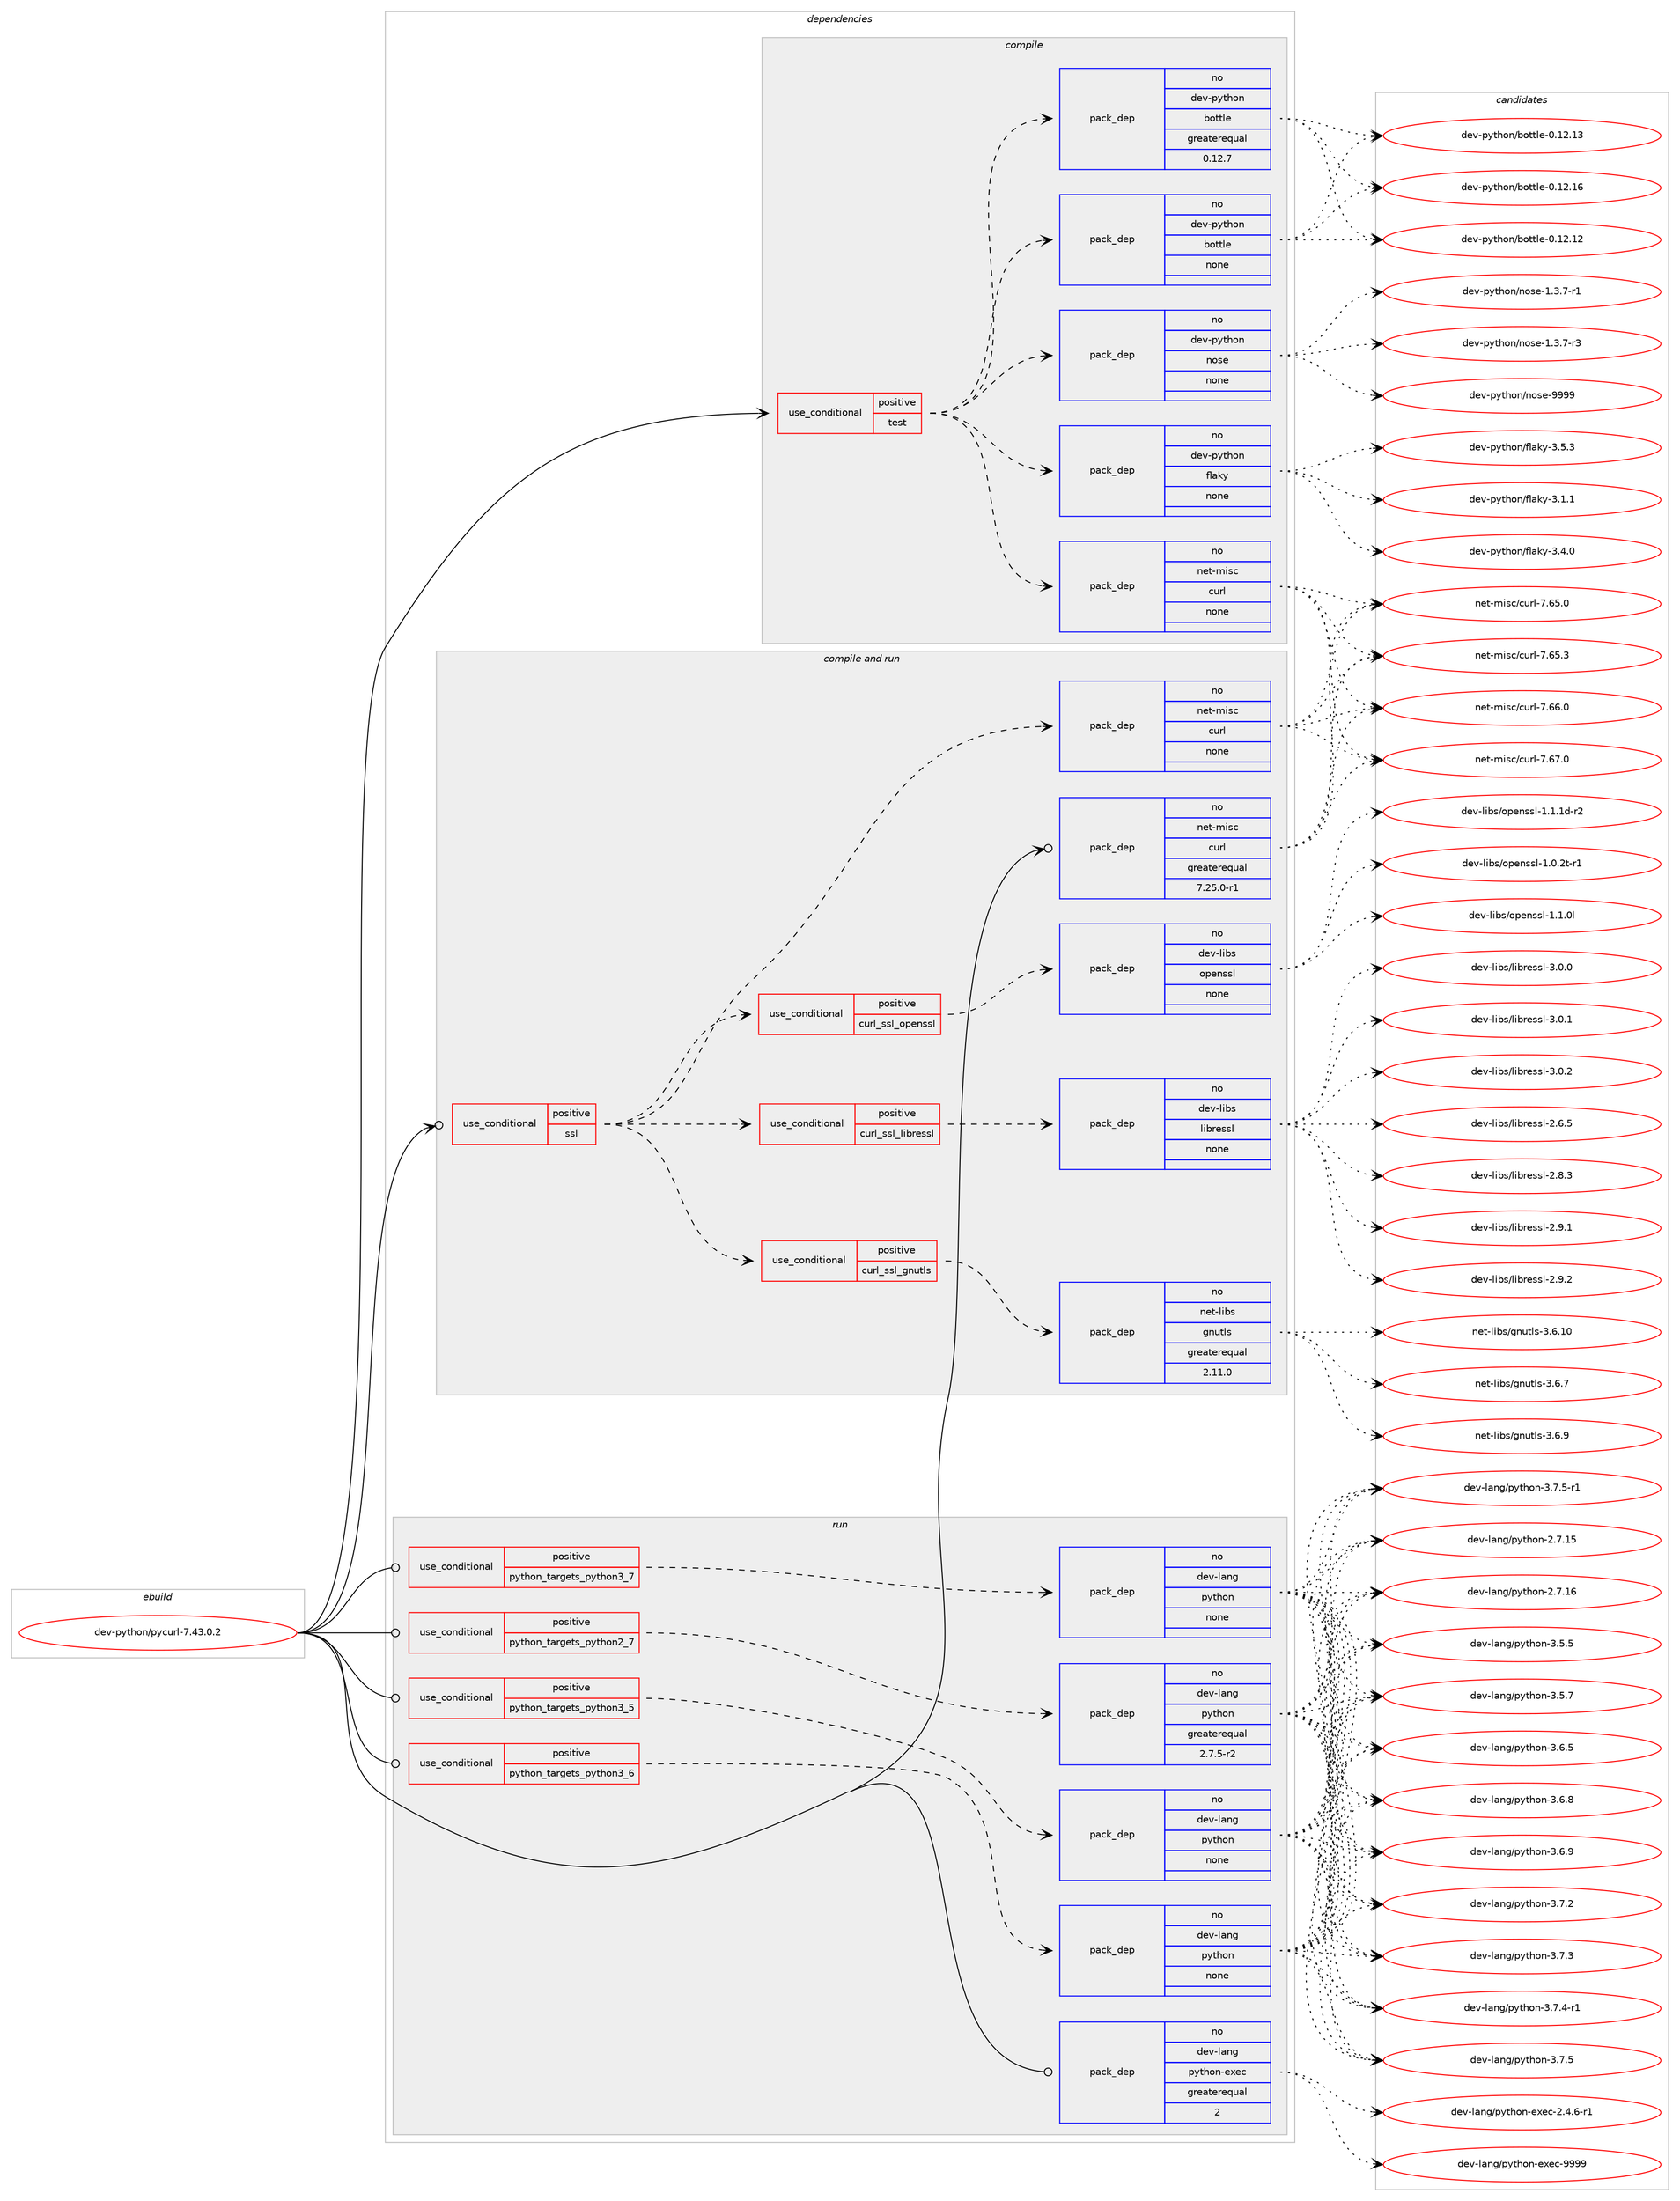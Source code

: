 digraph prolog {

# *************
# Graph options
# *************

newrank=true;
concentrate=true;
compound=true;
graph [rankdir=LR,fontname=Helvetica,fontsize=10,ranksep=1.5];#, ranksep=2.5, nodesep=0.2];
edge  [arrowhead=vee];
node  [fontname=Helvetica,fontsize=10];

# **********
# The ebuild
# **********

subgraph cluster_leftcol {
color=gray;
rank=same;
label=<<i>ebuild</i>>;
id [label="dev-python/pycurl-7.43.0.2", color=red, width=4, href="../dev-python/pycurl-7.43.0.2.svg"];
}

# ****************
# The dependencies
# ****************

subgraph cluster_midcol {
color=gray;
label=<<i>dependencies</i>>;
subgraph cluster_compile {
fillcolor="#eeeeee";
style=filled;
label=<<i>compile</i>>;
subgraph cond145629 {
dependency625164 [label=<<TABLE BORDER="0" CELLBORDER="1" CELLSPACING="0" CELLPADDING="4"><TR><TD ROWSPAN="3" CELLPADDING="10">use_conditional</TD></TR><TR><TD>positive</TD></TR><TR><TD>test</TD></TR></TABLE>>, shape=none, color=red];
subgraph pack467691 {
dependency625165 [label=<<TABLE BORDER="0" CELLBORDER="1" CELLSPACING="0" CELLPADDING="4" WIDTH="220"><TR><TD ROWSPAN="6" CELLPADDING="30">pack_dep</TD></TR><TR><TD WIDTH="110">no</TD></TR><TR><TD>dev-python</TD></TR><TR><TD>bottle</TD></TR><TR><TD>none</TD></TR><TR><TD></TD></TR></TABLE>>, shape=none, color=blue];
}
dependency625164:e -> dependency625165:w [weight=20,style="dashed",arrowhead="vee"];
subgraph pack467692 {
dependency625166 [label=<<TABLE BORDER="0" CELLBORDER="1" CELLSPACING="0" CELLPADDING="4" WIDTH="220"><TR><TD ROWSPAN="6" CELLPADDING="30">pack_dep</TD></TR><TR><TD WIDTH="110">no</TD></TR><TR><TD>dev-python</TD></TR><TR><TD>flaky</TD></TR><TR><TD>none</TD></TR><TR><TD></TD></TR></TABLE>>, shape=none, color=blue];
}
dependency625164:e -> dependency625166:w [weight=20,style="dashed",arrowhead="vee"];
subgraph pack467693 {
dependency625167 [label=<<TABLE BORDER="0" CELLBORDER="1" CELLSPACING="0" CELLPADDING="4" WIDTH="220"><TR><TD ROWSPAN="6" CELLPADDING="30">pack_dep</TD></TR><TR><TD WIDTH="110">no</TD></TR><TR><TD>dev-python</TD></TR><TR><TD>nose</TD></TR><TR><TD>none</TD></TR><TR><TD></TD></TR></TABLE>>, shape=none, color=blue];
}
dependency625164:e -> dependency625167:w [weight=20,style="dashed",arrowhead="vee"];
subgraph pack467694 {
dependency625168 [label=<<TABLE BORDER="0" CELLBORDER="1" CELLSPACING="0" CELLPADDING="4" WIDTH="220"><TR><TD ROWSPAN="6" CELLPADDING="30">pack_dep</TD></TR><TR><TD WIDTH="110">no</TD></TR><TR><TD>net-misc</TD></TR><TR><TD>curl</TD></TR><TR><TD>none</TD></TR><TR><TD></TD></TR></TABLE>>, shape=none, color=blue];
}
dependency625164:e -> dependency625168:w [weight=20,style="dashed",arrowhead="vee"];
subgraph pack467695 {
dependency625169 [label=<<TABLE BORDER="0" CELLBORDER="1" CELLSPACING="0" CELLPADDING="4" WIDTH="220"><TR><TD ROWSPAN="6" CELLPADDING="30">pack_dep</TD></TR><TR><TD WIDTH="110">no</TD></TR><TR><TD>dev-python</TD></TR><TR><TD>bottle</TD></TR><TR><TD>greaterequal</TD></TR><TR><TD>0.12.7</TD></TR></TABLE>>, shape=none, color=blue];
}
dependency625164:e -> dependency625169:w [weight=20,style="dashed",arrowhead="vee"];
}
id:e -> dependency625164:w [weight=20,style="solid",arrowhead="vee"];
}
subgraph cluster_compileandrun {
fillcolor="#eeeeee";
style=filled;
label=<<i>compile and run</i>>;
subgraph cond145630 {
dependency625170 [label=<<TABLE BORDER="0" CELLBORDER="1" CELLSPACING="0" CELLPADDING="4"><TR><TD ROWSPAN="3" CELLPADDING="10">use_conditional</TD></TR><TR><TD>positive</TD></TR><TR><TD>ssl</TD></TR></TABLE>>, shape=none, color=red];
subgraph pack467696 {
dependency625171 [label=<<TABLE BORDER="0" CELLBORDER="1" CELLSPACING="0" CELLPADDING="4" WIDTH="220"><TR><TD ROWSPAN="6" CELLPADDING="30">pack_dep</TD></TR><TR><TD WIDTH="110">no</TD></TR><TR><TD>net-misc</TD></TR><TR><TD>curl</TD></TR><TR><TD>none</TD></TR><TR><TD></TD></TR></TABLE>>, shape=none, color=blue];
}
dependency625170:e -> dependency625171:w [weight=20,style="dashed",arrowhead="vee"];
subgraph cond145631 {
dependency625172 [label=<<TABLE BORDER="0" CELLBORDER="1" CELLSPACING="0" CELLPADDING="4"><TR><TD ROWSPAN="3" CELLPADDING="10">use_conditional</TD></TR><TR><TD>positive</TD></TR><TR><TD>curl_ssl_gnutls</TD></TR></TABLE>>, shape=none, color=red];
subgraph pack467697 {
dependency625173 [label=<<TABLE BORDER="0" CELLBORDER="1" CELLSPACING="0" CELLPADDING="4" WIDTH="220"><TR><TD ROWSPAN="6" CELLPADDING="30">pack_dep</TD></TR><TR><TD WIDTH="110">no</TD></TR><TR><TD>net-libs</TD></TR><TR><TD>gnutls</TD></TR><TR><TD>greaterequal</TD></TR><TR><TD>2.11.0</TD></TR></TABLE>>, shape=none, color=blue];
}
dependency625172:e -> dependency625173:w [weight=20,style="dashed",arrowhead="vee"];
}
dependency625170:e -> dependency625172:w [weight=20,style="dashed",arrowhead="vee"];
subgraph cond145632 {
dependency625174 [label=<<TABLE BORDER="0" CELLBORDER="1" CELLSPACING="0" CELLPADDING="4"><TR><TD ROWSPAN="3" CELLPADDING="10">use_conditional</TD></TR><TR><TD>positive</TD></TR><TR><TD>curl_ssl_libressl</TD></TR></TABLE>>, shape=none, color=red];
subgraph pack467698 {
dependency625175 [label=<<TABLE BORDER="0" CELLBORDER="1" CELLSPACING="0" CELLPADDING="4" WIDTH="220"><TR><TD ROWSPAN="6" CELLPADDING="30">pack_dep</TD></TR><TR><TD WIDTH="110">no</TD></TR><TR><TD>dev-libs</TD></TR><TR><TD>libressl</TD></TR><TR><TD>none</TD></TR><TR><TD></TD></TR></TABLE>>, shape=none, color=blue];
}
dependency625174:e -> dependency625175:w [weight=20,style="dashed",arrowhead="vee"];
}
dependency625170:e -> dependency625174:w [weight=20,style="dashed",arrowhead="vee"];
subgraph cond145633 {
dependency625176 [label=<<TABLE BORDER="0" CELLBORDER="1" CELLSPACING="0" CELLPADDING="4"><TR><TD ROWSPAN="3" CELLPADDING="10">use_conditional</TD></TR><TR><TD>positive</TD></TR><TR><TD>curl_ssl_openssl</TD></TR></TABLE>>, shape=none, color=red];
subgraph pack467699 {
dependency625177 [label=<<TABLE BORDER="0" CELLBORDER="1" CELLSPACING="0" CELLPADDING="4" WIDTH="220"><TR><TD ROWSPAN="6" CELLPADDING="30">pack_dep</TD></TR><TR><TD WIDTH="110">no</TD></TR><TR><TD>dev-libs</TD></TR><TR><TD>openssl</TD></TR><TR><TD>none</TD></TR><TR><TD></TD></TR></TABLE>>, shape=none, color=blue];
}
dependency625176:e -> dependency625177:w [weight=20,style="dashed",arrowhead="vee"];
}
dependency625170:e -> dependency625176:w [weight=20,style="dashed",arrowhead="vee"];
}
id:e -> dependency625170:w [weight=20,style="solid",arrowhead="odotvee"];
subgraph pack467700 {
dependency625178 [label=<<TABLE BORDER="0" CELLBORDER="1" CELLSPACING="0" CELLPADDING="4" WIDTH="220"><TR><TD ROWSPAN="6" CELLPADDING="30">pack_dep</TD></TR><TR><TD WIDTH="110">no</TD></TR><TR><TD>net-misc</TD></TR><TR><TD>curl</TD></TR><TR><TD>greaterequal</TD></TR><TR><TD>7.25.0-r1</TD></TR></TABLE>>, shape=none, color=blue];
}
id:e -> dependency625178:w [weight=20,style="solid",arrowhead="odotvee"];
}
subgraph cluster_run {
fillcolor="#eeeeee";
style=filled;
label=<<i>run</i>>;
subgraph cond145634 {
dependency625179 [label=<<TABLE BORDER="0" CELLBORDER="1" CELLSPACING="0" CELLPADDING="4"><TR><TD ROWSPAN="3" CELLPADDING="10">use_conditional</TD></TR><TR><TD>positive</TD></TR><TR><TD>python_targets_python2_7</TD></TR></TABLE>>, shape=none, color=red];
subgraph pack467701 {
dependency625180 [label=<<TABLE BORDER="0" CELLBORDER="1" CELLSPACING="0" CELLPADDING="4" WIDTH="220"><TR><TD ROWSPAN="6" CELLPADDING="30">pack_dep</TD></TR><TR><TD WIDTH="110">no</TD></TR><TR><TD>dev-lang</TD></TR><TR><TD>python</TD></TR><TR><TD>greaterequal</TD></TR><TR><TD>2.7.5-r2</TD></TR></TABLE>>, shape=none, color=blue];
}
dependency625179:e -> dependency625180:w [weight=20,style="dashed",arrowhead="vee"];
}
id:e -> dependency625179:w [weight=20,style="solid",arrowhead="odot"];
subgraph cond145635 {
dependency625181 [label=<<TABLE BORDER="0" CELLBORDER="1" CELLSPACING="0" CELLPADDING="4"><TR><TD ROWSPAN="3" CELLPADDING="10">use_conditional</TD></TR><TR><TD>positive</TD></TR><TR><TD>python_targets_python3_5</TD></TR></TABLE>>, shape=none, color=red];
subgraph pack467702 {
dependency625182 [label=<<TABLE BORDER="0" CELLBORDER="1" CELLSPACING="0" CELLPADDING="4" WIDTH="220"><TR><TD ROWSPAN="6" CELLPADDING="30">pack_dep</TD></TR><TR><TD WIDTH="110">no</TD></TR><TR><TD>dev-lang</TD></TR><TR><TD>python</TD></TR><TR><TD>none</TD></TR><TR><TD></TD></TR></TABLE>>, shape=none, color=blue];
}
dependency625181:e -> dependency625182:w [weight=20,style="dashed",arrowhead="vee"];
}
id:e -> dependency625181:w [weight=20,style="solid",arrowhead="odot"];
subgraph cond145636 {
dependency625183 [label=<<TABLE BORDER="0" CELLBORDER="1" CELLSPACING="0" CELLPADDING="4"><TR><TD ROWSPAN="3" CELLPADDING="10">use_conditional</TD></TR><TR><TD>positive</TD></TR><TR><TD>python_targets_python3_6</TD></TR></TABLE>>, shape=none, color=red];
subgraph pack467703 {
dependency625184 [label=<<TABLE BORDER="0" CELLBORDER="1" CELLSPACING="0" CELLPADDING="4" WIDTH="220"><TR><TD ROWSPAN="6" CELLPADDING="30">pack_dep</TD></TR><TR><TD WIDTH="110">no</TD></TR><TR><TD>dev-lang</TD></TR><TR><TD>python</TD></TR><TR><TD>none</TD></TR><TR><TD></TD></TR></TABLE>>, shape=none, color=blue];
}
dependency625183:e -> dependency625184:w [weight=20,style="dashed",arrowhead="vee"];
}
id:e -> dependency625183:w [weight=20,style="solid",arrowhead="odot"];
subgraph cond145637 {
dependency625185 [label=<<TABLE BORDER="0" CELLBORDER="1" CELLSPACING="0" CELLPADDING="4"><TR><TD ROWSPAN="3" CELLPADDING="10">use_conditional</TD></TR><TR><TD>positive</TD></TR><TR><TD>python_targets_python3_7</TD></TR></TABLE>>, shape=none, color=red];
subgraph pack467704 {
dependency625186 [label=<<TABLE BORDER="0" CELLBORDER="1" CELLSPACING="0" CELLPADDING="4" WIDTH="220"><TR><TD ROWSPAN="6" CELLPADDING="30">pack_dep</TD></TR><TR><TD WIDTH="110">no</TD></TR><TR><TD>dev-lang</TD></TR><TR><TD>python</TD></TR><TR><TD>none</TD></TR><TR><TD></TD></TR></TABLE>>, shape=none, color=blue];
}
dependency625185:e -> dependency625186:w [weight=20,style="dashed",arrowhead="vee"];
}
id:e -> dependency625185:w [weight=20,style="solid",arrowhead="odot"];
subgraph pack467705 {
dependency625187 [label=<<TABLE BORDER="0" CELLBORDER="1" CELLSPACING="0" CELLPADDING="4" WIDTH="220"><TR><TD ROWSPAN="6" CELLPADDING="30">pack_dep</TD></TR><TR><TD WIDTH="110">no</TD></TR><TR><TD>dev-lang</TD></TR><TR><TD>python-exec</TD></TR><TR><TD>greaterequal</TD></TR><TR><TD>2</TD></TR></TABLE>>, shape=none, color=blue];
}
id:e -> dependency625187:w [weight=20,style="solid",arrowhead="odot"];
}
}

# **************
# The candidates
# **************

subgraph cluster_choices {
rank=same;
color=gray;
label=<<i>candidates</i>>;

subgraph choice467691 {
color=black;
nodesep=1;
choice1001011184511212111610411111047981111161161081014548464950464950 [label="dev-python/bottle-0.12.12", color=red, width=4,href="../dev-python/bottle-0.12.12.svg"];
choice1001011184511212111610411111047981111161161081014548464950464951 [label="dev-python/bottle-0.12.13", color=red, width=4,href="../dev-python/bottle-0.12.13.svg"];
choice1001011184511212111610411111047981111161161081014548464950464954 [label="dev-python/bottle-0.12.16", color=red, width=4,href="../dev-python/bottle-0.12.16.svg"];
dependency625165:e -> choice1001011184511212111610411111047981111161161081014548464950464950:w [style=dotted,weight="100"];
dependency625165:e -> choice1001011184511212111610411111047981111161161081014548464950464951:w [style=dotted,weight="100"];
dependency625165:e -> choice1001011184511212111610411111047981111161161081014548464950464954:w [style=dotted,weight="100"];
}
subgraph choice467692 {
color=black;
nodesep=1;
choice100101118451121211161041111104710210897107121455146494649 [label="dev-python/flaky-3.1.1", color=red, width=4,href="../dev-python/flaky-3.1.1.svg"];
choice100101118451121211161041111104710210897107121455146524648 [label="dev-python/flaky-3.4.0", color=red, width=4,href="../dev-python/flaky-3.4.0.svg"];
choice100101118451121211161041111104710210897107121455146534651 [label="dev-python/flaky-3.5.3", color=red, width=4,href="../dev-python/flaky-3.5.3.svg"];
dependency625166:e -> choice100101118451121211161041111104710210897107121455146494649:w [style=dotted,weight="100"];
dependency625166:e -> choice100101118451121211161041111104710210897107121455146524648:w [style=dotted,weight="100"];
dependency625166:e -> choice100101118451121211161041111104710210897107121455146534651:w [style=dotted,weight="100"];
}
subgraph choice467693 {
color=black;
nodesep=1;
choice10010111845112121116104111110471101111151014549465146554511449 [label="dev-python/nose-1.3.7-r1", color=red, width=4,href="../dev-python/nose-1.3.7-r1.svg"];
choice10010111845112121116104111110471101111151014549465146554511451 [label="dev-python/nose-1.3.7-r3", color=red, width=4,href="../dev-python/nose-1.3.7-r3.svg"];
choice10010111845112121116104111110471101111151014557575757 [label="dev-python/nose-9999", color=red, width=4,href="../dev-python/nose-9999.svg"];
dependency625167:e -> choice10010111845112121116104111110471101111151014549465146554511449:w [style=dotted,weight="100"];
dependency625167:e -> choice10010111845112121116104111110471101111151014549465146554511451:w [style=dotted,weight="100"];
dependency625167:e -> choice10010111845112121116104111110471101111151014557575757:w [style=dotted,weight="100"];
}
subgraph choice467694 {
color=black;
nodesep=1;
choice1101011164510910511599479911711410845554654534648 [label="net-misc/curl-7.65.0", color=red, width=4,href="../net-misc/curl-7.65.0.svg"];
choice1101011164510910511599479911711410845554654534651 [label="net-misc/curl-7.65.3", color=red, width=4,href="../net-misc/curl-7.65.3.svg"];
choice1101011164510910511599479911711410845554654544648 [label="net-misc/curl-7.66.0", color=red, width=4,href="../net-misc/curl-7.66.0.svg"];
choice1101011164510910511599479911711410845554654554648 [label="net-misc/curl-7.67.0", color=red, width=4,href="../net-misc/curl-7.67.0.svg"];
dependency625168:e -> choice1101011164510910511599479911711410845554654534648:w [style=dotted,weight="100"];
dependency625168:e -> choice1101011164510910511599479911711410845554654534651:w [style=dotted,weight="100"];
dependency625168:e -> choice1101011164510910511599479911711410845554654544648:w [style=dotted,weight="100"];
dependency625168:e -> choice1101011164510910511599479911711410845554654554648:w [style=dotted,weight="100"];
}
subgraph choice467695 {
color=black;
nodesep=1;
choice1001011184511212111610411111047981111161161081014548464950464950 [label="dev-python/bottle-0.12.12", color=red, width=4,href="../dev-python/bottle-0.12.12.svg"];
choice1001011184511212111610411111047981111161161081014548464950464951 [label="dev-python/bottle-0.12.13", color=red, width=4,href="../dev-python/bottle-0.12.13.svg"];
choice1001011184511212111610411111047981111161161081014548464950464954 [label="dev-python/bottle-0.12.16", color=red, width=4,href="../dev-python/bottle-0.12.16.svg"];
dependency625169:e -> choice1001011184511212111610411111047981111161161081014548464950464950:w [style=dotted,weight="100"];
dependency625169:e -> choice1001011184511212111610411111047981111161161081014548464950464951:w [style=dotted,weight="100"];
dependency625169:e -> choice1001011184511212111610411111047981111161161081014548464950464954:w [style=dotted,weight="100"];
}
subgraph choice467696 {
color=black;
nodesep=1;
choice1101011164510910511599479911711410845554654534648 [label="net-misc/curl-7.65.0", color=red, width=4,href="../net-misc/curl-7.65.0.svg"];
choice1101011164510910511599479911711410845554654534651 [label="net-misc/curl-7.65.3", color=red, width=4,href="../net-misc/curl-7.65.3.svg"];
choice1101011164510910511599479911711410845554654544648 [label="net-misc/curl-7.66.0", color=red, width=4,href="../net-misc/curl-7.66.0.svg"];
choice1101011164510910511599479911711410845554654554648 [label="net-misc/curl-7.67.0", color=red, width=4,href="../net-misc/curl-7.67.0.svg"];
dependency625171:e -> choice1101011164510910511599479911711410845554654534648:w [style=dotted,weight="100"];
dependency625171:e -> choice1101011164510910511599479911711410845554654534651:w [style=dotted,weight="100"];
dependency625171:e -> choice1101011164510910511599479911711410845554654544648:w [style=dotted,weight="100"];
dependency625171:e -> choice1101011164510910511599479911711410845554654554648:w [style=dotted,weight="100"];
}
subgraph choice467697 {
color=black;
nodesep=1;
choice11010111645108105981154710311011711610811545514654464948 [label="net-libs/gnutls-3.6.10", color=red, width=4,href="../net-libs/gnutls-3.6.10.svg"];
choice110101116451081059811547103110117116108115455146544655 [label="net-libs/gnutls-3.6.7", color=red, width=4,href="../net-libs/gnutls-3.6.7.svg"];
choice110101116451081059811547103110117116108115455146544657 [label="net-libs/gnutls-3.6.9", color=red, width=4,href="../net-libs/gnutls-3.6.9.svg"];
dependency625173:e -> choice11010111645108105981154710311011711610811545514654464948:w [style=dotted,weight="100"];
dependency625173:e -> choice110101116451081059811547103110117116108115455146544655:w [style=dotted,weight="100"];
dependency625173:e -> choice110101116451081059811547103110117116108115455146544657:w [style=dotted,weight="100"];
}
subgraph choice467698 {
color=black;
nodesep=1;
choice10010111845108105981154710810598114101115115108455046544653 [label="dev-libs/libressl-2.6.5", color=red, width=4,href="../dev-libs/libressl-2.6.5.svg"];
choice10010111845108105981154710810598114101115115108455046564651 [label="dev-libs/libressl-2.8.3", color=red, width=4,href="../dev-libs/libressl-2.8.3.svg"];
choice10010111845108105981154710810598114101115115108455046574649 [label="dev-libs/libressl-2.9.1", color=red, width=4,href="../dev-libs/libressl-2.9.1.svg"];
choice10010111845108105981154710810598114101115115108455046574650 [label="dev-libs/libressl-2.9.2", color=red, width=4,href="../dev-libs/libressl-2.9.2.svg"];
choice10010111845108105981154710810598114101115115108455146484648 [label="dev-libs/libressl-3.0.0", color=red, width=4,href="../dev-libs/libressl-3.0.0.svg"];
choice10010111845108105981154710810598114101115115108455146484649 [label="dev-libs/libressl-3.0.1", color=red, width=4,href="../dev-libs/libressl-3.0.1.svg"];
choice10010111845108105981154710810598114101115115108455146484650 [label="dev-libs/libressl-3.0.2", color=red, width=4,href="../dev-libs/libressl-3.0.2.svg"];
dependency625175:e -> choice10010111845108105981154710810598114101115115108455046544653:w [style=dotted,weight="100"];
dependency625175:e -> choice10010111845108105981154710810598114101115115108455046564651:w [style=dotted,weight="100"];
dependency625175:e -> choice10010111845108105981154710810598114101115115108455046574649:w [style=dotted,weight="100"];
dependency625175:e -> choice10010111845108105981154710810598114101115115108455046574650:w [style=dotted,weight="100"];
dependency625175:e -> choice10010111845108105981154710810598114101115115108455146484648:w [style=dotted,weight="100"];
dependency625175:e -> choice10010111845108105981154710810598114101115115108455146484649:w [style=dotted,weight="100"];
dependency625175:e -> choice10010111845108105981154710810598114101115115108455146484650:w [style=dotted,weight="100"];
}
subgraph choice467699 {
color=black;
nodesep=1;
choice1001011184510810598115471111121011101151151084549464846501164511449 [label="dev-libs/openssl-1.0.2t-r1", color=red, width=4,href="../dev-libs/openssl-1.0.2t-r1.svg"];
choice100101118451081059811547111112101110115115108454946494648108 [label="dev-libs/openssl-1.1.0l", color=red, width=4,href="../dev-libs/openssl-1.1.0l.svg"];
choice1001011184510810598115471111121011101151151084549464946491004511450 [label="dev-libs/openssl-1.1.1d-r2", color=red, width=4,href="../dev-libs/openssl-1.1.1d-r2.svg"];
dependency625177:e -> choice1001011184510810598115471111121011101151151084549464846501164511449:w [style=dotted,weight="100"];
dependency625177:e -> choice100101118451081059811547111112101110115115108454946494648108:w [style=dotted,weight="100"];
dependency625177:e -> choice1001011184510810598115471111121011101151151084549464946491004511450:w [style=dotted,weight="100"];
}
subgraph choice467700 {
color=black;
nodesep=1;
choice1101011164510910511599479911711410845554654534648 [label="net-misc/curl-7.65.0", color=red, width=4,href="../net-misc/curl-7.65.0.svg"];
choice1101011164510910511599479911711410845554654534651 [label="net-misc/curl-7.65.3", color=red, width=4,href="../net-misc/curl-7.65.3.svg"];
choice1101011164510910511599479911711410845554654544648 [label="net-misc/curl-7.66.0", color=red, width=4,href="../net-misc/curl-7.66.0.svg"];
choice1101011164510910511599479911711410845554654554648 [label="net-misc/curl-7.67.0", color=red, width=4,href="../net-misc/curl-7.67.0.svg"];
dependency625178:e -> choice1101011164510910511599479911711410845554654534648:w [style=dotted,weight="100"];
dependency625178:e -> choice1101011164510910511599479911711410845554654534651:w [style=dotted,weight="100"];
dependency625178:e -> choice1101011164510910511599479911711410845554654544648:w [style=dotted,weight="100"];
dependency625178:e -> choice1101011164510910511599479911711410845554654554648:w [style=dotted,weight="100"];
}
subgraph choice467701 {
color=black;
nodesep=1;
choice10010111845108971101034711212111610411111045504655464953 [label="dev-lang/python-2.7.15", color=red, width=4,href="../dev-lang/python-2.7.15.svg"];
choice10010111845108971101034711212111610411111045504655464954 [label="dev-lang/python-2.7.16", color=red, width=4,href="../dev-lang/python-2.7.16.svg"];
choice100101118451089711010347112121116104111110455146534653 [label="dev-lang/python-3.5.5", color=red, width=4,href="../dev-lang/python-3.5.5.svg"];
choice100101118451089711010347112121116104111110455146534655 [label="dev-lang/python-3.5.7", color=red, width=4,href="../dev-lang/python-3.5.7.svg"];
choice100101118451089711010347112121116104111110455146544653 [label="dev-lang/python-3.6.5", color=red, width=4,href="../dev-lang/python-3.6.5.svg"];
choice100101118451089711010347112121116104111110455146544656 [label="dev-lang/python-3.6.8", color=red, width=4,href="../dev-lang/python-3.6.8.svg"];
choice100101118451089711010347112121116104111110455146544657 [label="dev-lang/python-3.6.9", color=red, width=4,href="../dev-lang/python-3.6.9.svg"];
choice100101118451089711010347112121116104111110455146554650 [label="dev-lang/python-3.7.2", color=red, width=4,href="../dev-lang/python-3.7.2.svg"];
choice100101118451089711010347112121116104111110455146554651 [label="dev-lang/python-3.7.3", color=red, width=4,href="../dev-lang/python-3.7.3.svg"];
choice1001011184510897110103471121211161041111104551465546524511449 [label="dev-lang/python-3.7.4-r1", color=red, width=4,href="../dev-lang/python-3.7.4-r1.svg"];
choice100101118451089711010347112121116104111110455146554653 [label="dev-lang/python-3.7.5", color=red, width=4,href="../dev-lang/python-3.7.5.svg"];
choice1001011184510897110103471121211161041111104551465546534511449 [label="dev-lang/python-3.7.5-r1", color=red, width=4,href="../dev-lang/python-3.7.5-r1.svg"];
dependency625180:e -> choice10010111845108971101034711212111610411111045504655464953:w [style=dotted,weight="100"];
dependency625180:e -> choice10010111845108971101034711212111610411111045504655464954:w [style=dotted,weight="100"];
dependency625180:e -> choice100101118451089711010347112121116104111110455146534653:w [style=dotted,weight="100"];
dependency625180:e -> choice100101118451089711010347112121116104111110455146534655:w [style=dotted,weight="100"];
dependency625180:e -> choice100101118451089711010347112121116104111110455146544653:w [style=dotted,weight="100"];
dependency625180:e -> choice100101118451089711010347112121116104111110455146544656:w [style=dotted,weight="100"];
dependency625180:e -> choice100101118451089711010347112121116104111110455146544657:w [style=dotted,weight="100"];
dependency625180:e -> choice100101118451089711010347112121116104111110455146554650:w [style=dotted,weight="100"];
dependency625180:e -> choice100101118451089711010347112121116104111110455146554651:w [style=dotted,weight="100"];
dependency625180:e -> choice1001011184510897110103471121211161041111104551465546524511449:w [style=dotted,weight="100"];
dependency625180:e -> choice100101118451089711010347112121116104111110455146554653:w [style=dotted,weight="100"];
dependency625180:e -> choice1001011184510897110103471121211161041111104551465546534511449:w [style=dotted,weight="100"];
}
subgraph choice467702 {
color=black;
nodesep=1;
choice10010111845108971101034711212111610411111045504655464953 [label="dev-lang/python-2.7.15", color=red, width=4,href="../dev-lang/python-2.7.15.svg"];
choice10010111845108971101034711212111610411111045504655464954 [label="dev-lang/python-2.7.16", color=red, width=4,href="../dev-lang/python-2.7.16.svg"];
choice100101118451089711010347112121116104111110455146534653 [label="dev-lang/python-3.5.5", color=red, width=4,href="../dev-lang/python-3.5.5.svg"];
choice100101118451089711010347112121116104111110455146534655 [label="dev-lang/python-3.5.7", color=red, width=4,href="../dev-lang/python-3.5.7.svg"];
choice100101118451089711010347112121116104111110455146544653 [label="dev-lang/python-3.6.5", color=red, width=4,href="../dev-lang/python-3.6.5.svg"];
choice100101118451089711010347112121116104111110455146544656 [label="dev-lang/python-3.6.8", color=red, width=4,href="../dev-lang/python-3.6.8.svg"];
choice100101118451089711010347112121116104111110455146544657 [label="dev-lang/python-3.6.9", color=red, width=4,href="../dev-lang/python-3.6.9.svg"];
choice100101118451089711010347112121116104111110455146554650 [label="dev-lang/python-3.7.2", color=red, width=4,href="../dev-lang/python-3.7.2.svg"];
choice100101118451089711010347112121116104111110455146554651 [label="dev-lang/python-3.7.3", color=red, width=4,href="../dev-lang/python-3.7.3.svg"];
choice1001011184510897110103471121211161041111104551465546524511449 [label="dev-lang/python-3.7.4-r1", color=red, width=4,href="../dev-lang/python-3.7.4-r1.svg"];
choice100101118451089711010347112121116104111110455146554653 [label="dev-lang/python-3.7.5", color=red, width=4,href="../dev-lang/python-3.7.5.svg"];
choice1001011184510897110103471121211161041111104551465546534511449 [label="dev-lang/python-3.7.5-r1", color=red, width=4,href="../dev-lang/python-3.7.5-r1.svg"];
dependency625182:e -> choice10010111845108971101034711212111610411111045504655464953:w [style=dotted,weight="100"];
dependency625182:e -> choice10010111845108971101034711212111610411111045504655464954:w [style=dotted,weight="100"];
dependency625182:e -> choice100101118451089711010347112121116104111110455146534653:w [style=dotted,weight="100"];
dependency625182:e -> choice100101118451089711010347112121116104111110455146534655:w [style=dotted,weight="100"];
dependency625182:e -> choice100101118451089711010347112121116104111110455146544653:w [style=dotted,weight="100"];
dependency625182:e -> choice100101118451089711010347112121116104111110455146544656:w [style=dotted,weight="100"];
dependency625182:e -> choice100101118451089711010347112121116104111110455146544657:w [style=dotted,weight="100"];
dependency625182:e -> choice100101118451089711010347112121116104111110455146554650:w [style=dotted,weight="100"];
dependency625182:e -> choice100101118451089711010347112121116104111110455146554651:w [style=dotted,weight="100"];
dependency625182:e -> choice1001011184510897110103471121211161041111104551465546524511449:w [style=dotted,weight="100"];
dependency625182:e -> choice100101118451089711010347112121116104111110455146554653:w [style=dotted,weight="100"];
dependency625182:e -> choice1001011184510897110103471121211161041111104551465546534511449:w [style=dotted,weight="100"];
}
subgraph choice467703 {
color=black;
nodesep=1;
choice10010111845108971101034711212111610411111045504655464953 [label="dev-lang/python-2.7.15", color=red, width=4,href="../dev-lang/python-2.7.15.svg"];
choice10010111845108971101034711212111610411111045504655464954 [label="dev-lang/python-2.7.16", color=red, width=4,href="../dev-lang/python-2.7.16.svg"];
choice100101118451089711010347112121116104111110455146534653 [label="dev-lang/python-3.5.5", color=red, width=4,href="../dev-lang/python-3.5.5.svg"];
choice100101118451089711010347112121116104111110455146534655 [label="dev-lang/python-3.5.7", color=red, width=4,href="../dev-lang/python-3.5.7.svg"];
choice100101118451089711010347112121116104111110455146544653 [label="dev-lang/python-3.6.5", color=red, width=4,href="../dev-lang/python-3.6.5.svg"];
choice100101118451089711010347112121116104111110455146544656 [label="dev-lang/python-3.6.8", color=red, width=4,href="../dev-lang/python-3.6.8.svg"];
choice100101118451089711010347112121116104111110455146544657 [label="dev-lang/python-3.6.9", color=red, width=4,href="../dev-lang/python-3.6.9.svg"];
choice100101118451089711010347112121116104111110455146554650 [label="dev-lang/python-3.7.2", color=red, width=4,href="../dev-lang/python-3.7.2.svg"];
choice100101118451089711010347112121116104111110455146554651 [label="dev-lang/python-3.7.3", color=red, width=4,href="../dev-lang/python-3.7.3.svg"];
choice1001011184510897110103471121211161041111104551465546524511449 [label="dev-lang/python-3.7.4-r1", color=red, width=4,href="../dev-lang/python-3.7.4-r1.svg"];
choice100101118451089711010347112121116104111110455146554653 [label="dev-lang/python-3.7.5", color=red, width=4,href="../dev-lang/python-3.7.5.svg"];
choice1001011184510897110103471121211161041111104551465546534511449 [label="dev-lang/python-3.7.5-r1", color=red, width=4,href="../dev-lang/python-3.7.5-r1.svg"];
dependency625184:e -> choice10010111845108971101034711212111610411111045504655464953:w [style=dotted,weight="100"];
dependency625184:e -> choice10010111845108971101034711212111610411111045504655464954:w [style=dotted,weight="100"];
dependency625184:e -> choice100101118451089711010347112121116104111110455146534653:w [style=dotted,weight="100"];
dependency625184:e -> choice100101118451089711010347112121116104111110455146534655:w [style=dotted,weight="100"];
dependency625184:e -> choice100101118451089711010347112121116104111110455146544653:w [style=dotted,weight="100"];
dependency625184:e -> choice100101118451089711010347112121116104111110455146544656:w [style=dotted,weight="100"];
dependency625184:e -> choice100101118451089711010347112121116104111110455146544657:w [style=dotted,weight="100"];
dependency625184:e -> choice100101118451089711010347112121116104111110455146554650:w [style=dotted,weight="100"];
dependency625184:e -> choice100101118451089711010347112121116104111110455146554651:w [style=dotted,weight="100"];
dependency625184:e -> choice1001011184510897110103471121211161041111104551465546524511449:w [style=dotted,weight="100"];
dependency625184:e -> choice100101118451089711010347112121116104111110455146554653:w [style=dotted,weight="100"];
dependency625184:e -> choice1001011184510897110103471121211161041111104551465546534511449:w [style=dotted,weight="100"];
}
subgraph choice467704 {
color=black;
nodesep=1;
choice10010111845108971101034711212111610411111045504655464953 [label="dev-lang/python-2.7.15", color=red, width=4,href="../dev-lang/python-2.7.15.svg"];
choice10010111845108971101034711212111610411111045504655464954 [label="dev-lang/python-2.7.16", color=red, width=4,href="../dev-lang/python-2.7.16.svg"];
choice100101118451089711010347112121116104111110455146534653 [label="dev-lang/python-3.5.5", color=red, width=4,href="../dev-lang/python-3.5.5.svg"];
choice100101118451089711010347112121116104111110455146534655 [label="dev-lang/python-3.5.7", color=red, width=4,href="../dev-lang/python-3.5.7.svg"];
choice100101118451089711010347112121116104111110455146544653 [label="dev-lang/python-3.6.5", color=red, width=4,href="../dev-lang/python-3.6.5.svg"];
choice100101118451089711010347112121116104111110455146544656 [label="dev-lang/python-3.6.8", color=red, width=4,href="../dev-lang/python-3.6.8.svg"];
choice100101118451089711010347112121116104111110455146544657 [label="dev-lang/python-3.6.9", color=red, width=4,href="../dev-lang/python-3.6.9.svg"];
choice100101118451089711010347112121116104111110455146554650 [label="dev-lang/python-3.7.2", color=red, width=4,href="../dev-lang/python-3.7.2.svg"];
choice100101118451089711010347112121116104111110455146554651 [label="dev-lang/python-3.7.3", color=red, width=4,href="../dev-lang/python-3.7.3.svg"];
choice1001011184510897110103471121211161041111104551465546524511449 [label="dev-lang/python-3.7.4-r1", color=red, width=4,href="../dev-lang/python-3.7.4-r1.svg"];
choice100101118451089711010347112121116104111110455146554653 [label="dev-lang/python-3.7.5", color=red, width=4,href="../dev-lang/python-3.7.5.svg"];
choice1001011184510897110103471121211161041111104551465546534511449 [label="dev-lang/python-3.7.5-r1", color=red, width=4,href="../dev-lang/python-3.7.5-r1.svg"];
dependency625186:e -> choice10010111845108971101034711212111610411111045504655464953:w [style=dotted,weight="100"];
dependency625186:e -> choice10010111845108971101034711212111610411111045504655464954:w [style=dotted,weight="100"];
dependency625186:e -> choice100101118451089711010347112121116104111110455146534653:w [style=dotted,weight="100"];
dependency625186:e -> choice100101118451089711010347112121116104111110455146534655:w [style=dotted,weight="100"];
dependency625186:e -> choice100101118451089711010347112121116104111110455146544653:w [style=dotted,weight="100"];
dependency625186:e -> choice100101118451089711010347112121116104111110455146544656:w [style=dotted,weight="100"];
dependency625186:e -> choice100101118451089711010347112121116104111110455146544657:w [style=dotted,weight="100"];
dependency625186:e -> choice100101118451089711010347112121116104111110455146554650:w [style=dotted,weight="100"];
dependency625186:e -> choice100101118451089711010347112121116104111110455146554651:w [style=dotted,weight="100"];
dependency625186:e -> choice1001011184510897110103471121211161041111104551465546524511449:w [style=dotted,weight="100"];
dependency625186:e -> choice100101118451089711010347112121116104111110455146554653:w [style=dotted,weight="100"];
dependency625186:e -> choice1001011184510897110103471121211161041111104551465546534511449:w [style=dotted,weight="100"];
}
subgraph choice467705 {
color=black;
nodesep=1;
choice10010111845108971101034711212111610411111045101120101994550465246544511449 [label="dev-lang/python-exec-2.4.6-r1", color=red, width=4,href="../dev-lang/python-exec-2.4.6-r1.svg"];
choice10010111845108971101034711212111610411111045101120101994557575757 [label="dev-lang/python-exec-9999", color=red, width=4,href="../dev-lang/python-exec-9999.svg"];
dependency625187:e -> choice10010111845108971101034711212111610411111045101120101994550465246544511449:w [style=dotted,weight="100"];
dependency625187:e -> choice10010111845108971101034711212111610411111045101120101994557575757:w [style=dotted,weight="100"];
}
}

}
